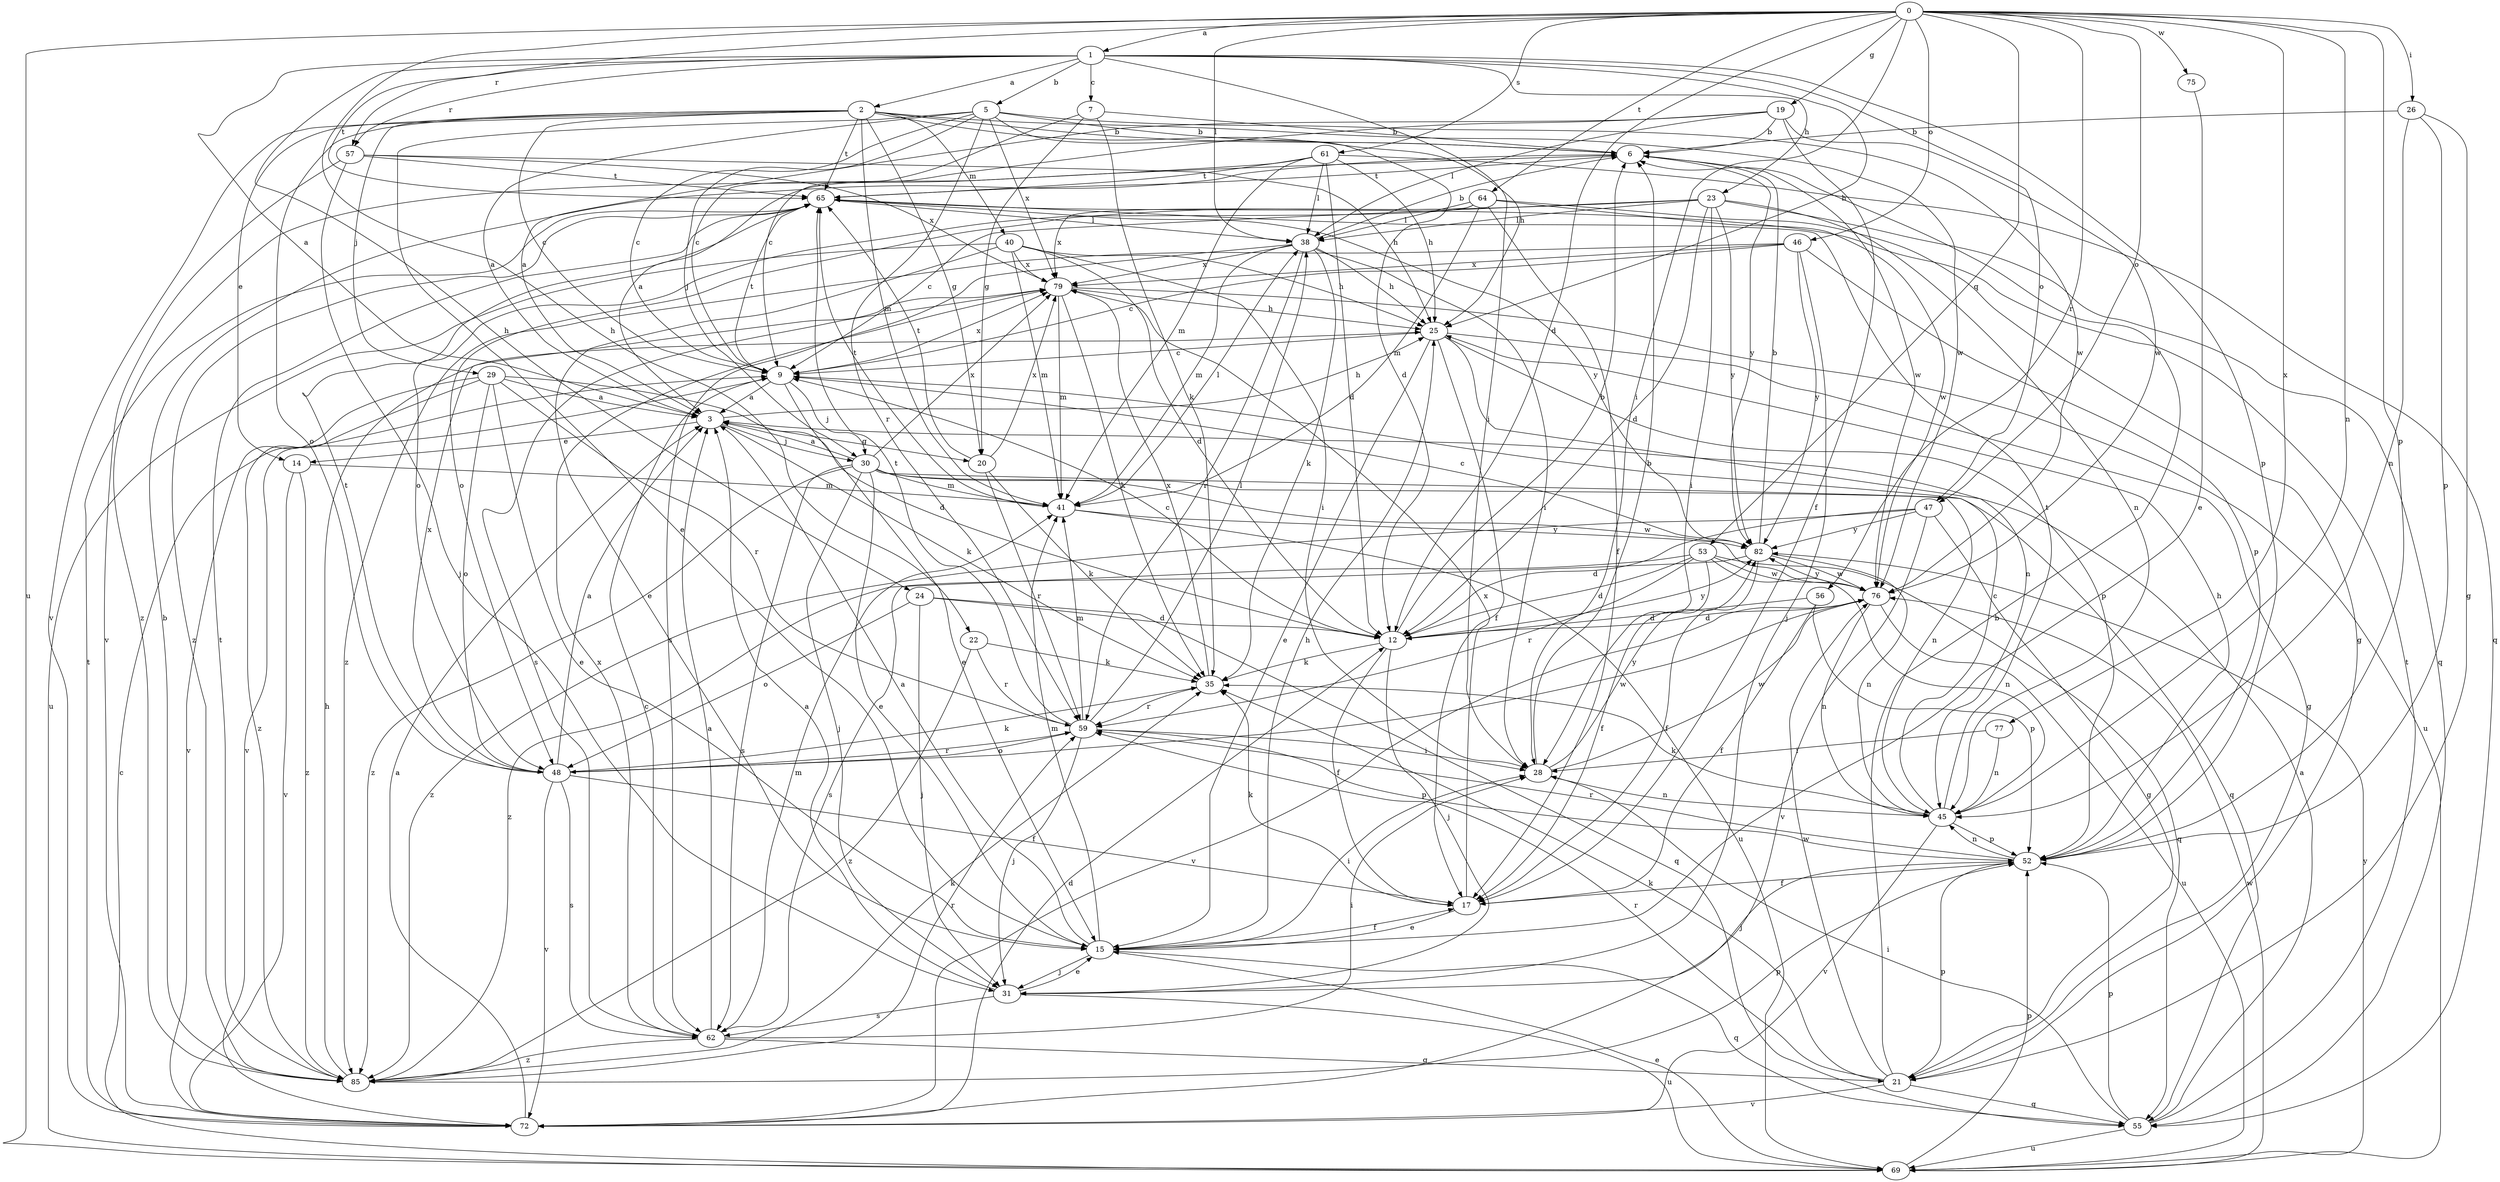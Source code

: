 strict digraph  {
0;
1;
2;
3;
5;
6;
7;
9;
12;
14;
15;
17;
19;
20;
21;
22;
23;
24;
25;
26;
28;
29;
30;
31;
35;
38;
40;
41;
45;
46;
47;
48;
52;
53;
55;
56;
57;
59;
61;
62;
64;
65;
69;
72;
75;
76;
77;
79;
82;
85;
0 -> 1  [label=a];
0 -> 12  [label=d];
0 -> 19  [label=g];
0 -> 22  [label=h];
0 -> 26  [label=i];
0 -> 28  [label=i];
0 -> 38  [label=l];
0 -> 45  [label=n];
0 -> 46  [label=o];
0 -> 47  [label=o];
0 -> 52  [label=p];
0 -> 53  [label=q];
0 -> 56  [label=r];
0 -> 57  [label=r];
0 -> 61  [label=s];
0 -> 64  [label=t];
0 -> 69  [label=u];
0 -> 75  [label=w];
0 -> 77  [label=x];
1 -> 2  [label=a];
1 -> 3  [label=a];
1 -> 5  [label=b];
1 -> 7  [label=c];
1 -> 23  [label=h];
1 -> 24  [label=h];
1 -> 25  [label=h];
1 -> 28  [label=i];
1 -> 47  [label=o];
1 -> 52  [label=p];
1 -> 57  [label=r];
1 -> 65  [label=t];
2 -> 6  [label=b];
2 -> 9  [label=c];
2 -> 14  [label=e];
2 -> 20  [label=g];
2 -> 25  [label=h];
2 -> 29  [label=j];
2 -> 40  [label=m];
2 -> 41  [label=m];
2 -> 48  [label=o];
2 -> 65  [label=t];
2 -> 72  [label=v];
2 -> 76  [label=w];
3 -> 14  [label=e];
3 -> 20  [label=g];
3 -> 25  [label=h];
3 -> 30  [label=j];
3 -> 35  [label=k];
5 -> 3  [label=a];
5 -> 6  [label=b];
5 -> 9  [label=c];
5 -> 12  [label=d];
5 -> 15  [label=e];
5 -> 30  [label=j];
5 -> 59  [label=r];
5 -> 76  [label=w];
5 -> 79  [label=x];
6 -> 65  [label=t];
6 -> 76  [label=w];
6 -> 82  [label=y];
6 -> 85  [label=z];
7 -> 6  [label=b];
7 -> 9  [label=c];
7 -> 20  [label=g];
7 -> 35  [label=k];
9 -> 3  [label=a];
9 -> 15  [label=e];
9 -> 30  [label=j];
9 -> 65  [label=t];
9 -> 72  [label=v];
9 -> 79  [label=x];
12 -> 6  [label=b];
12 -> 9  [label=c];
12 -> 17  [label=f];
12 -> 31  [label=j];
12 -> 35  [label=k];
12 -> 82  [label=y];
14 -> 41  [label=m];
14 -> 72  [label=v];
14 -> 85  [label=z];
15 -> 3  [label=a];
15 -> 17  [label=f];
15 -> 25  [label=h];
15 -> 28  [label=i];
15 -> 31  [label=j];
15 -> 41  [label=m];
15 -> 55  [label=q];
17 -> 15  [label=e];
17 -> 35  [label=k];
17 -> 79  [label=x];
19 -> 3  [label=a];
19 -> 6  [label=b];
19 -> 9  [label=c];
19 -> 17  [label=f];
19 -> 38  [label=l];
19 -> 76  [label=w];
20 -> 35  [label=k];
20 -> 59  [label=r];
20 -> 65  [label=t];
20 -> 79  [label=x];
21 -> 6  [label=b];
21 -> 35  [label=k];
21 -> 52  [label=p];
21 -> 55  [label=q];
21 -> 59  [label=r];
21 -> 72  [label=v];
21 -> 76  [label=w];
22 -> 35  [label=k];
22 -> 59  [label=r];
22 -> 85  [label=z];
23 -> 9  [label=c];
23 -> 12  [label=d];
23 -> 28  [label=i];
23 -> 38  [label=l];
23 -> 45  [label=n];
23 -> 48  [label=o];
23 -> 55  [label=q];
23 -> 82  [label=y];
24 -> 12  [label=d];
24 -> 31  [label=j];
24 -> 48  [label=o];
24 -> 55  [label=q];
25 -> 9  [label=c];
25 -> 15  [label=e];
25 -> 17  [label=f];
25 -> 21  [label=g];
25 -> 45  [label=n];
25 -> 52  [label=p];
26 -> 6  [label=b];
26 -> 21  [label=g];
26 -> 45  [label=n];
26 -> 52  [label=p];
28 -> 6  [label=b];
28 -> 45  [label=n];
28 -> 76  [label=w];
28 -> 82  [label=y];
29 -> 3  [label=a];
29 -> 12  [label=d];
29 -> 15  [label=e];
29 -> 48  [label=o];
29 -> 59  [label=r];
29 -> 72  [label=v];
29 -> 85  [label=z];
30 -> 3  [label=a];
30 -> 15  [label=e];
30 -> 31  [label=j];
30 -> 41  [label=m];
30 -> 45  [label=n];
30 -> 55  [label=q];
30 -> 62  [label=s];
30 -> 76  [label=w];
30 -> 79  [label=x];
30 -> 85  [label=z];
31 -> 3  [label=a];
31 -> 15  [label=e];
31 -> 62  [label=s];
31 -> 69  [label=u];
35 -> 59  [label=r];
35 -> 79  [label=x];
38 -> 6  [label=b];
38 -> 25  [label=h];
38 -> 28  [label=i];
38 -> 35  [label=k];
38 -> 41  [label=m];
38 -> 59  [label=r];
38 -> 62  [label=s];
38 -> 79  [label=x];
40 -> 12  [label=d];
40 -> 15  [label=e];
40 -> 25  [label=h];
40 -> 28  [label=i];
40 -> 41  [label=m];
40 -> 69  [label=u];
40 -> 79  [label=x];
41 -> 38  [label=l];
41 -> 65  [label=t];
41 -> 69  [label=u];
41 -> 82  [label=y];
45 -> 9  [label=c];
45 -> 35  [label=k];
45 -> 52  [label=p];
45 -> 65  [label=t];
45 -> 72  [label=v];
46 -> 9  [label=c];
46 -> 31  [label=j];
46 -> 52  [label=p];
46 -> 79  [label=x];
46 -> 82  [label=y];
46 -> 85  [label=z];
47 -> 12  [label=d];
47 -> 21  [label=g];
47 -> 72  [label=v];
47 -> 82  [label=y];
47 -> 85  [label=z];
48 -> 3  [label=a];
48 -> 17  [label=f];
48 -> 35  [label=k];
48 -> 59  [label=r];
48 -> 62  [label=s];
48 -> 65  [label=t];
48 -> 72  [label=v];
48 -> 76  [label=w];
48 -> 79  [label=x];
52 -> 17  [label=f];
52 -> 25  [label=h];
52 -> 31  [label=j];
52 -> 45  [label=n];
52 -> 59  [label=r];
53 -> 12  [label=d];
53 -> 17  [label=f];
53 -> 45  [label=n];
53 -> 55  [label=q];
53 -> 59  [label=r];
53 -> 76  [label=w];
53 -> 85  [label=z];
55 -> 3  [label=a];
55 -> 28  [label=i];
55 -> 52  [label=p];
55 -> 65  [label=t];
55 -> 69  [label=u];
56 -> 12  [label=d];
56 -> 17  [label=f];
56 -> 52  [label=p];
57 -> 25  [label=h];
57 -> 31  [label=j];
57 -> 65  [label=t];
57 -> 72  [label=v];
57 -> 79  [label=x];
59 -> 28  [label=i];
59 -> 31  [label=j];
59 -> 38  [label=l];
59 -> 41  [label=m];
59 -> 48  [label=o];
59 -> 52  [label=p];
59 -> 65  [label=t];
61 -> 3  [label=a];
61 -> 12  [label=d];
61 -> 25  [label=h];
61 -> 38  [label=l];
61 -> 41  [label=m];
61 -> 55  [label=q];
61 -> 65  [label=t];
62 -> 3  [label=a];
62 -> 9  [label=c];
62 -> 21  [label=g];
62 -> 28  [label=i];
62 -> 41  [label=m];
62 -> 79  [label=x];
62 -> 85  [label=z];
64 -> 17  [label=f];
64 -> 21  [label=g];
64 -> 38  [label=l];
64 -> 41  [label=m];
64 -> 48  [label=o];
64 -> 76  [label=w];
64 -> 79  [label=x];
65 -> 38  [label=l];
65 -> 82  [label=y];
65 -> 85  [label=z];
69 -> 9  [label=c];
69 -> 15  [label=e];
69 -> 52  [label=p];
69 -> 76  [label=w];
69 -> 82  [label=y];
72 -> 3  [label=a];
72 -> 12  [label=d];
72 -> 65  [label=t];
75 -> 15  [label=e];
76 -> 12  [label=d];
76 -> 45  [label=n];
76 -> 69  [label=u];
76 -> 72  [label=v];
76 -> 82  [label=y];
77 -> 28  [label=i];
77 -> 45  [label=n];
79 -> 25  [label=h];
79 -> 35  [label=k];
79 -> 41  [label=m];
79 -> 62  [label=s];
79 -> 69  [label=u];
82 -> 6  [label=b];
82 -> 9  [label=c];
82 -> 17  [label=f];
82 -> 45  [label=n];
82 -> 62  [label=s];
82 -> 76  [label=w];
85 -> 6  [label=b];
85 -> 25  [label=h];
85 -> 35  [label=k];
85 -> 52  [label=p];
85 -> 59  [label=r];
85 -> 65  [label=t];
}
